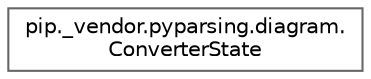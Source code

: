 digraph "Graphical Class Hierarchy"
{
 // LATEX_PDF_SIZE
  bgcolor="transparent";
  edge [fontname=Helvetica,fontsize=10,labelfontname=Helvetica,labelfontsize=10];
  node [fontname=Helvetica,fontsize=10,shape=box,height=0.2,width=0.4];
  rankdir="LR";
  Node0 [id="Node000000",label="pip._vendor.pyparsing.diagram.\lConverterState",height=0.2,width=0.4,color="grey40", fillcolor="white", style="filled",URL="$dd/d91/classpip_1_1__vendor_1_1pyparsing_1_1diagram_1_1ConverterState.html",tooltip=" "];
}
